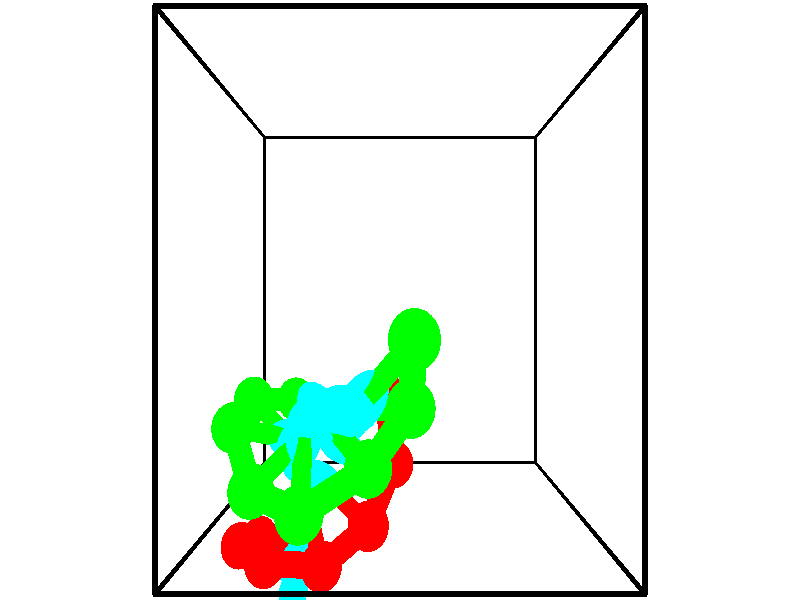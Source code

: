 // switches for output
#declare DRAW_BASES = 1; // possible values are 0, 1; only relevant for DNA ribbons
#declare DRAW_BASES_TYPE = 3; // possible values are 1, 2, 3; only relevant for DNA ribbons
#declare DRAW_FOG = 0; // set to 1 to enable fog

#include "colors.inc"

#include "transforms.inc"
background { rgb <1, 1, 1>}

#default {
   normal{
       ripples 0.25
       frequency 0.20
       turbulence 0.2
       lambda 5
   }
	finish {
		phong 0.1
		phong_size 40.
	}
}

// original window dimensions: 1024x640


// camera settings

camera {
	sky <-0, 1, 0>
	up <-0, 1, 0>
	right 1.6 * <1, 0, 0>
	location <2.5, 2.5, 11.1562>
	look_at <2.5, 2.5, 2.5>
	direction <0, 0, -8.6562>
	angle 67.0682
}


# declare cpy_camera_pos = <2.5, 2.5, 11.1562>;
# if (DRAW_FOG = 1)
fog {
	fog_type 2
	up vnormalize(cpy_camera_pos)
	color rgbt<1,1,1,0.3>
	distance 1e-5
	fog_alt 3e-3
	fog_offset 4
}
# end


// LIGHTS

# declare lum = 6;
global_settings {
	ambient_light rgb lum * <0.05, 0.05, 0.05>
	max_trace_level 15
}# declare cpy_direct_light_amount = 0.25;
light_source
{	1000 * <-1, -1, 1>,
	rgb lum * cpy_direct_light_amount
	parallel
}

light_source
{	1000 * <1, 1, -1>,
	rgb lum * cpy_direct_light_amount
	parallel
}

// strand 0

// nucleotide -1

// particle -1
sphere {
	<1.037420, -0.642115, 1.988984> 0.250000
	pigment { color rgbt <1,0,0,0> }
	no_shadow
}
cylinder {
	<1.012939, -0.804649, 2.353653>,  <0.998251, -0.902170, 2.572454>, 0.100000
	pigment { color rgbt <1,0,0,0> }
	no_shadow
}
cylinder {
	<1.012939, -0.804649, 2.353653>,  <1.037420, -0.642115, 1.988984>, 0.100000
	pigment { color rgbt <1,0,0,0> }
	no_shadow
}

// particle -1
sphere {
	<1.012939, -0.804649, 2.353653> 0.100000
	pigment { color rgbt <1,0,0,0> }
	no_shadow
}
sphere {
	0, 1
	scale<0.080000,0.200000,0.300000>
	matrix <0.194140, 0.891093, 0.410198,
		-0.979063, 0.202097, 0.024349,
		-0.061202, -0.406336, 0.911671,
		0.994579, -0.926550, 2.627154>
	pigment { color rgbt <0,1,1,0> }
	no_shadow
}
cylinder {
	<0.470653, -0.362513, 2.423912>,  <1.037420, -0.642115, 1.988984>, 0.130000
	pigment { color rgbt <1,0,0,0> }
	no_shadow
}

// nucleotide -1

// particle -1
sphere {
	<0.470653, -0.362513, 2.423912> 0.250000
	pigment { color rgbt <1,0,0,0> }
	no_shadow
}
cylinder {
	<0.771057, -0.500412, 2.649170>,  <0.951300, -0.583151, 2.784325>, 0.100000
	pigment { color rgbt <1,0,0,0> }
	no_shadow
}
cylinder {
	<0.771057, -0.500412, 2.649170>,  <0.470653, -0.362513, 2.423912>, 0.100000
	pigment { color rgbt <1,0,0,0> }
	no_shadow
}

// particle -1
sphere {
	<0.771057, -0.500412, 2.649170> 0.100000
	pigment { color rgbt <1,0,0,0> }
	no_shadow
}
sphere {
	0, 1
	scale<0.080000,0.200000,0.300000>
	matrix <0.133873, 0.914663, 0.381406,
		-0.646576, -0.211050, 0.733074,
		0.751011, -0.344747, 0.563145,
		0.996361, -0.603836, 2.818113>
	pigment { color rgbt <0,1,1,0> }
	no_shadow
}
cylinder {
	<0.369023, -0.228786, 3.105913>,  <0.470653, -0.362513, 2.423912>, 0.130000
	pigment { color rgbt <1,0,0,0> }
	no_shadow
}

// nucleotide -1

// particle -1
sphere {
	<0.369023, -0.228786, 3.105913> 0.250000
	pigment { color rgbt <1,0,0,0> }
	no_shadow
}
cylinder {
	<0.762215, -0.242950, 3.033806>,  <0.998130, -0.251449, 2.990542>, 0.100000
	pigment { color rgbt <1,0,0,0> }
	no_shadow
}
cylinder {
	<0.762215, -0.242950, 3.033806>,  <0.369023, -0.228786, 3.105913>, 0.100000
	pigment { color rgbt <1,0,0,0> }
	no_shadow
}

// particle -1
sphere {
	<0.762215, -0.242950, 3.033806> 0.100000
	pigment { color rgbt <1,0,0,0> }
	no_shadow
}
sphere {
	0, 1
	scale<0.080000,0.200000,0.300000>
	matrix <0.123289, 0.854620, 0.504404,
		0.136198, -0.518044, 0.844440,
		0.982980, -0.035411, -0.180267,
		1.057109, -0.253574, 2.979726>
	pigment { color rgbt <0,1,1,0> }
	no_shadow
}
cylinder {
	<0.837266, -0.196440, 3.727334>,  <0.369023, -0.228786, 3.105913>, 0.130000
	pigment { color rgbt <1,0,0,0> }
	no_shadow
}

// nucleotide -1

// particle -1
sphere {
	<0.837266, -0.196440, 3.727334> 0.250000
	pigment { color rgbt <1,0,0,0> }
	no_shadow
}
cylinder {
	<1.007141, -0.028381, 3.406555>,  <1.109066, 0.072454, 3.214088>, 0.100000
	pigment { color rgbt <1,0,0,0> }
	no_shadow
}
cylinder {
	<1.007141, -0.028381, 3.406555>,  <0.837266, -0.196440, 3.727334>, 0.100000
	pigment { color rgbt <1,0,0,0> }
	no_shadow
}

// particle -1
sphere {
	<1.007141, -0.028381, 3.406555> 0.100000
	pigment { color rgbt <1,0,0,0> }
	no_shadow
}
sphere {
	0, 1
	scale<0.080000,0.200000,0.300000>
	matrix <0.274955, 0.784100, 0.556405,
		0.862577, -0.456798, 0.217477,
		0.424689, 0.420146, -0.801946,
		1.134548, 0.097662, 3.165972>
	pigment { color rgbt <0,1,1,0> }
	no_shadow
}
cylinder {
	<1.543293, -0.199190, 3.816077>,  <0.837266, -0.196440, 3.727334>, 0.130000
	pigment { color rgbt <1,0,0,0> }
	no_shadow
}

// nucleotide -1

// particle -1
sphere {
	<1.543293, -0.199190, 3.816077> 0.250000
	pigment { color rgbt <1,0,0,0> }
	no_shadow
}
cylinder {
	<1.413353, 0.107803, 3.595009>,  <1.335389, 0.291999, 3.462368>, 0.100000
	pigment { color rgbt <1,0,0,0> }
	no_shadow
}
cylinder {
	<1.413353, 0.107803, 3.595009>,  <1.543293, -0.199190, 3.816077>, 0.100000
	pigment { color rgbt <1,0,0,0> }
	no_shadow
}

// particle -1
sphere {
	<1.413353, 0.107803, 3.595009> 0.100000
	pigment { color rgbt <1,0,0,0> }
	no_shadow
}
sphere {
	0, 1
	scale<0.080000,0.200000,0.300000>
	matrix <0.306320, 0.638243, 0.706267,
		0.894785, 0.060137, -0.442429,
		-0.324850, 0.767482, -0.552669,
		1.315898, 0.338048, 3.429208>
	pigment { color rgbt <0,1,1,0> }
	no_shadow
}
cylinder {
	<2.113672, 0.206319, 3.806909>,  <1.543293, -0.199190, 3.816077>, 0.130000
	pigment { color rgbt <1,0,0,0> }
	no_shadow
}

// nucleotide -1

// particle -1
sphere {
	<2.113672, 0.206319, 3.806909> 0.250000
	pigment { color rgbt <1,0,0,0> }
	no_shadow
}
cylinder {
	<1.802071, 0.438751, 3.712677>,  <1.615110, 0.578211, 3.656138>, 0.100000
	pigment { color rgbt <1,0,0,0> }
	no_shadow
}
cylinder {
	<1.802071, 0.438751, 3.712677>,  <2.113672, 0.206319, 3.806909>, 0.100000
	pigment { color rgbt <1,0,0,0> }
	no_shadow
}

// particle -1
sphere {
	<1.802071, 0.438751, 3.712677> 0.100000
	pigment { color rgbt <1,0,0,0> }
	no_shadow
}
sphere {
	0, 1
	scale<0.080000,0.200000,0.300000>
	matrix <0.323745, 0.694510, 0.642530,
		0.536975, 0.424265, -0.729148,
		-0.779004, 0.581080, -0.235580,
		1.568369, 0.613075, 3.642003>
	pigment { color rgbt <0,1,1,0> }
	no_shadow
}
cylinder {
	<2.417425, 0.773431, 3.525282>,  <2.113672, 0.206319, 3.806909>, 0.130000
	pigment { color rgbt <1,0,0,0> }
	no_shadow
}

// nucleotide -1

// particle -1
sphere {
	<2.417425, 0.773431, 3.525282> 0.250000
	pigment { color rgbt <1,0,0,0> }
	no_shadow
}
cylinder {
	<2.055191, 0.903610, 3.634094>,  <1.837851, 0.981718, 3.699382>, 0.100000
	pigment { color rgbt <1,0,0,0> }
	no_shadow
}
cylinder {
	<2.055191, 0.903610, 3.634094>,  <2.417425, 0.773431, 3.525282>, 0.100000
	pigment { color rgbt <1,0,0,0> }
	no_shadow
}

// particle -1
sphere {
	<2.055191, 0.903610, 3.634094> 0.100000
	pigment { color rgbt <1,0,0,0> }
	no_shadow
}
sphere {
	0, 1
	scale<0.080000,0.200000,0.300000>
	matrix <0.419613, 0.593630, 0.686680,
		0.061993, 0.735994, -0.674144,
		-0.905584, 0.325449, 0.272031,
		1.783516, 1.001245, 3.715704>
	pigment { color rgbt <0,1,1,0> }
	no_shadow
}
cylinder {
	<2.291143, 1.488419, 3.414598>,  <2.417425, 0.773431, 3.525282>, 0.130000
	pigment { color rgbt <1,0,0,0> }
	no_shadow
}

// nucleotide -1

// particle -1
sphere {
	<2.291143, 1.488419, 3.414598> 0.250000
	pigment { color rgbt <1,0,0,0> }
	no_shadow
}
cylinder {
	<2.064102, 1.369827, 3.721825>,  <1.927877, 1.298672, 3.906161>, 0.100000
	pigment { color rgbt <1,0,0,0> }
	no_shadow
}
cylinder {
	<2.064102, 1.369827, 3.721825>,  <2.291143, 1.488419, 3.414598>, 0.100000
	pigment { color rgbt <1,0,0,0> }
	no_shadow
}

// particle -1
sphere {
	<2.064102, 1.369827, 3.721825> 0.100000
	pigment { color rgbt <1,0,0,0> }
	no_shadow
}
sphere {
	0, 1
	scale<0.080000,0.200000,0.300000>
	matrix <0.481409, 0.637285, 0.601759,
		-0.667886, 0.711315, -0.218997,
		-0.567603, -0.296479, 0.768067,
		1.893821, 1.280884, 3.952245>
	pigment { color rgbt <0,1,1,0> }
	no_shadow
}
// strand 1

// nucleotide -1

// particle -1
sphere {
	<2.636289, 2.186954, 5.466337> 0.250000
	pigment { color rgbt <0,1,0,0> }
	no_shadow
}
cylinder {
	<2.358814, 1.918381, 5.570625>,  <2.192329, 1.757237, 5.633199>, 0.100000
	pigment { color rgbt <0,1,0,0> }
	no_shadow
}
cylinder {
	<2.358814, 1.918381, 5.570625>,  <2.636289, 2.186954, 5.466337>, 0.100000
	pigment { color rgbt <0,1,0,0> }
	no_shadow
}

// particle -1
sphere {
	<2.358814, 1.918381, 5.570625> 0.100000
	pigment { color rgbt <0,1,0,0> }
	no_shadow
}
sphere {
	0, 1
	scale<0.080000,0.200000,0.300000>
	matrix <-0.332289, -0.022833, -0.942901,
		0.639049, -0.740713, -0.207271,
		-0.693686, -0.671434, 0.260722,
		2.150708, 1.716951, 5.648842>
	pigment { color rgbt <0,1,1,0> }
	no_shadow
}
cylinder {
	<2.608081, 1.588477, 5.076280>,  <2.636289, 2.186954, 5.466337>, 0.130000
	pigment { color rgbt <0,1,0,0> }
	no_shadow
}

// nucleotide -1

// particle -1
sphere {
	<2.608081, 1.588477, 5.076280> 0.250000
	pigment { color rgbt <0,1,0,0> }
	no_shadow
}
cylinder {
	<2.226170, 1.601868, 5.194450>,  <1.997023, 1.609902, 5.265352>, 0.100000
	pigment { color rgbt <0,1,0,0> }
	no_shadow
}
cylinder {
	<2.226170, 1.601868, 5.194450>,  <2.608081, 1.588477, 5.076280>, 0.100000
	pigment { color rgbt <0,1,0,0> }
	no_shadow
}

// particle -1
sphere {
	<2.226170, 1.601868, 5.194450> 0.100000
	pigment { color rgbt <0,1,0,0> }
	no_shadow
}
sphere {
	0, 1
	scale<0.080000,0.200000,0.300000>
	matrix <-0.295543, -0.215224, -0.930770,
		0.032426, -0.975991, 0.215385,
		-0.954779, 0.033475, 0.295426,
		1.939736, 1.611910, 5.283078>
	pigment { color rgbt <0,1,1,0> }
	no_shadow
}
cylinder {
	<2.168621, 1.040390, 4.891388>,  <2.608081, 1.588477, 5.076280>, 0.130000
	pigment { color rgbt <0,1,0,0> }
	no_shadow
}

// nucleotide -1

// particle -1
sphere {
	<2.168621, 1.040390, 4.891388> 0.250000
	pigment { color rgbt <0,1,0,0> }
	no_shadow
}
cylinder {
	<1.896641, 1.330780, 4.932625>,  <1.733453, 1.505014, 4.957367>, 0.100000
	pigment { color rgbt <0,1,0,0> }
	no_shadow
}
cylinder {
	<1.896641, 1.330780, 4.932625>,  <2.168621, 1.040390, 4.891388>, 0.100000
	pigment { color rgbt <0,1,0,0> }
	no_shadow
}

// particle -1
sphere {
	<1.896641, 1.330780, 4.932625> 0.100000
	pigment { color rgbt <0,1,0,0> }
	no_shadow
}
sphere {
	0, 1
	scale<0.080000,0.200000,0.300000>
	matrix <-0.499080, -0.355198, -0.790413,
		-0.537203, -0.588892, 0.603837,
		-0.679950, 0.725975, 0.103091,
		1.692656, 1.548573, 4.963552>
	pigment { color rgbt <0,1,1,0> }
	no_shadow
}
cylinder {
	<1.469724, 0.674658, 4.996709>,  <2.168621, 1.040390, 4.891388>, 0.130000
	pigment { color rgbt <0,1,0,0> }
	no_shadow
}

// nucleotide -1

// particle -1
sphere {
	<1.469724, 0.674658, 4.996709> 0.250000
	pigment { color rgbt <0,1,0,0> }
	no_shadow
}
cylinder {
	<1.473835, 1.043442, 4.841850>,  <1.476301, 1.264712, 4.748935>, 0.100000
	pigment { color rgbt <0,1,0,0> }
	no_shadow
}
cylinder {
	<1.473835, 1.043442, 4.841850>,  <1.469724, 0.674658, 4.996709>, 0.100000
	pigment { color rgbt <0,1,0,0> }
	no_shadow
}

// particle -1
sphere {
	<1.473835, 1.043442, 4.841850> 0.100000
	pigment { color rgbt <0,1,0,0> }
	no_shadow
}
sphere {
	0, 1
	scale<0.080000,0.200000,0.300000>
	matrix <-0.342873, -0.360447, -0.867477,
		-0.939325, 0.141657, 0.312411,
		0.010277, 0.921960, -0.387148,
		1.476918, 1.320030, 4.725706>
	pigment { color rgbt <0,1,1,0> }
	no_shadow
}
cylinder {
	<0.858485, 0.745087, 4.511128>,  <1.469724, 0.674658, 4.996709>, 0.130000
	pigment { color rgbt <0,1,0,0> }
	no_shadow
}

// nucleotide -1

// particle -1
sphere {
	<0.858485, 0.745087, 4.511128> 0.250000
	pigment { color rgbt <0,1,0,0> }
	no_shadow
}
cylinder {
	<1.140018, 0.990967, 4.368713>,  <1.308939, 1.138495, 4.283265>, 0.100000
	pigment { color rgbt <0,1,0,0> }
	no_shadow
}
cylinder {
	<1.140018, 0.990967, 4.368713>,  <0.858485, 0.745087, 4.511128>, 0.100000
	pigment { color rgbt <0,1,0,0> }
	no_shadow
}

// particle -1
sphere {
	<1.140018, 0.990967, 4.368713> 0.100000
	pigment { color rgbt <0,1,0,0> }
	no_shadow
}
sphere {
	0, 1
	scale<0.080000,0.200000,0.300000>
	matrix <-0.213533, -0.294945, -0.931349,
		-0.677512, 0.731540, -0.076334,
		0.703833, 0.614700, -0.356037,
		1.351169, 1.175377, 4.261902>
	pigment { color rgbt <0,1,1,0> }
	no_shadow
}
cylinder {
	<0.531685, 1.242625, 4.026268>,  <0.858485, 0.745087, 4.511128>, 0.130000
	pigment { color rgbt <0,1,0,0> }
	no_shadow
}

// nucleotide -1

// particle -1
sphere {
	<0.531685, 1.242625, 4.026268> 0.250000
	pigment { color rgbt <0,1,0,0> }
	no_shadow
}
cylinder {
	<0.917492, 1.165131, 3.954521>,  <1.148976, 1.118634, 3.911474>, 0.100000
	pigment { color rgbt <0,1,0,0> }
	no_shadow
}
cylinder {
	<0.917492, 1.165131, 3.954521>,  <0.531685, 1.242625, 4.026268>, 0.100000
	pigment { color rgbt <0,1,0,0> }
	no_shadow
}

// particle -1
sphere {
	<0.917492, 1.165131, 3.954521> 0.100000
	pigment { color rgbt <0,1,0,0> }
	no_shadow
}
sphere {
	0, 1
	scale<0.080000,0.200000,0.300000>
	matrix <-0.245567, -0.408781, -0.878974,
		0.096968, 0.891832, -0.441852,
		0.964518, -0.193737, -0.179366,
		1.206847, 1.107010, 3.900712>
	pigment { color rgbt <0,1,1,0> }
	no_shadow
}
cylinder {
	<0.589298, 1.415251, 3.269327>,  <0.531685, 1.242625, 4.026268>, 0.130000
	pigment { color rgbt <0,1,0,0> }
	no_shadow
}

// nucleotide -1

// particle -1
sphere {
	<0.589298, 1.415251, 3.269327> 0.250000
	pigment { color rgbt <0,1,0,0> }
	no_shadow
}
cylinder {
	<0.889622, 1.181396, 3.392281>,  <1.069816, 1.041084, 3.466053>, 0.100000
	pigment { color rgbt <0,1,0,0> }
	no_shadow
}
cylinder {
	<0.889622, 1.181396, 3.392281>,  <0.589298, 1.415251, 3.269327>, 0.100000
	pigment { color rgbt <0,1,0,0> }
	no_shadow
}

// particle -1
sphere {
	<0.889622, 1.181396, 3.392281> 0.100000
	pigment { color rgbt <0,1,0,0> }
	no_shadow
}
sphere {
	0, 1
	scale<0.080000,0.200000,0.300000>
	matrix <-0.154286, -0.607722, -0.779019,
		0.642246, 0.537470, -0.546484,
		0.750810, -0.584637, 0.307383,
		1.114865, 1.006005, 3.484496>
	pigment { color rgbt <0,1,1,0> }
	no_shadow
}
cylinder {
	<1.043327, 1.346284, 2.721693>,  <0.589298, 1.415251, 3.269327>, 0.130000
	pigment { color rgbt <0,1,0,0> }
	no_shadow
}

// nucleotide -1

// particle -1
sphere {
	<1.043327, 1.346284, 2.721693> 0.250000
	pigment { color rgbt <0,1,0,0> }
	no_shadow
}
cylinder {
	<1.082695, 1.019089, 2.948395>,  <1.106316, 0.822772, 3.084416>, 0.100000
	pigment { color rgbt <0,1,0,0> }
	no_shadow
}
cylinder {
	<1.082695, 1.019089, 2.948395>,  <1.043327, 1.346284, 2.721693>, 0.100000
	pigment { color rgbt <0,1,0,0> }
	no_shadow
}

// particle -1
sphere {
	<1.082695, 1.019089, 2.948395> 0.100000
	pigment { color rgbt <0,1,0,0> }
	no_shadow
}
sphere {
	0, 1
	scale<0.080000,0.200000,0.300000>
	matrix <-0.093453, -0.574600, -0.813081,
		0.990747, 0.027059, -0.132996,
		0.098421, -0.817987, 0.566755,
		1.112221, 0.773693, 3.118421>
	pigment { color rgbt <0,1,1,0> }
	no_shadow
}
// box output
cylinder {
	<0.000000, 0.000000, 0.000000>,  <5.000000, 0.000000, 0.000000>, 0.025000
	pigment { color rgbt <0,0,0,0> }
	no_shadow
}
cylinder {
	<0.000000, 0.000000, 0.000000>,  <0.000000, 5.000000, 0.000000>, 0.025000
	pigment { color rgbt <0,0,0,0> }
	no_shadow
}
cylinder {
	<0.000000, 0.000000, 0.000000>,  <0.000000, 0.000000, 5.000000>, 0.025000
	pigment { color rgbt <0,0,0,0> }
	no_shadow
}
cylinder {
	<5.000000, 5.000000, 5.000000>,  <0.000000, 5.000000, 5.000000>, 0.025000
	pigment { color rgbt <0,0,0,0> }
	no_shadow
}
cylinder {
	<5.000000, 5.000000, 5.000000>,  <5.000000, 0.000000, 5.000000>, 0.025000
	pigment { color rgbt <0,0,0,0> }
	no_shadow
}
cylinder {
	<5.000000, 5.000000, 5.000000>,  <5.000000, 5.000000, 0.000000>, 0.025000
	pigment { color rgbt <0,0,0,0> }
	no_shadow
}
cylinder {
	<0.000000, 0.000000, 5.000000>,  <0.000000, 5.000000, 5.000000>, 0.025000
	pigment { color rgbt <0,0,0,0> }
	no_shadow
}
cylinder {
	<0.000000, 0.000000, 5.000000>,  <5.000000, 0.000000, 5.000000>, 0.025000
	pigment { color rgbt <0,0,0,0> }
	no_shadow
}
cylinder {
	<5.000000, 5.000000, 0.000000>,  <0.000000, 5.000000, 0.000000>, 0.025000
	pigment { color rgbt <0,0,0,0> }
	no_shadow
}
cylinder {
	<5.000000, 5.000000, 0.000000>,  <5.000000, 0.000000, 0.000000>, 0.025000
	pigment { color rgbt <0,0,0,0> }
	no_shadow
}
cylinder {
	<5.000000, 0.000000, 5.000000>,  <5.000000, 0.000000, 0.000000>, 0.025000
	pigment { color rgbt <0,0,0,0> }
	no_shadow
}
cylinder {
	<0.000000, 5.000000, 0.000000>,  <0.000000, 5.000000, 5.000000>, 0.025000
	pigment { color rgbt <0,0,0,0> }
	no_shadow
}
// end of box output
